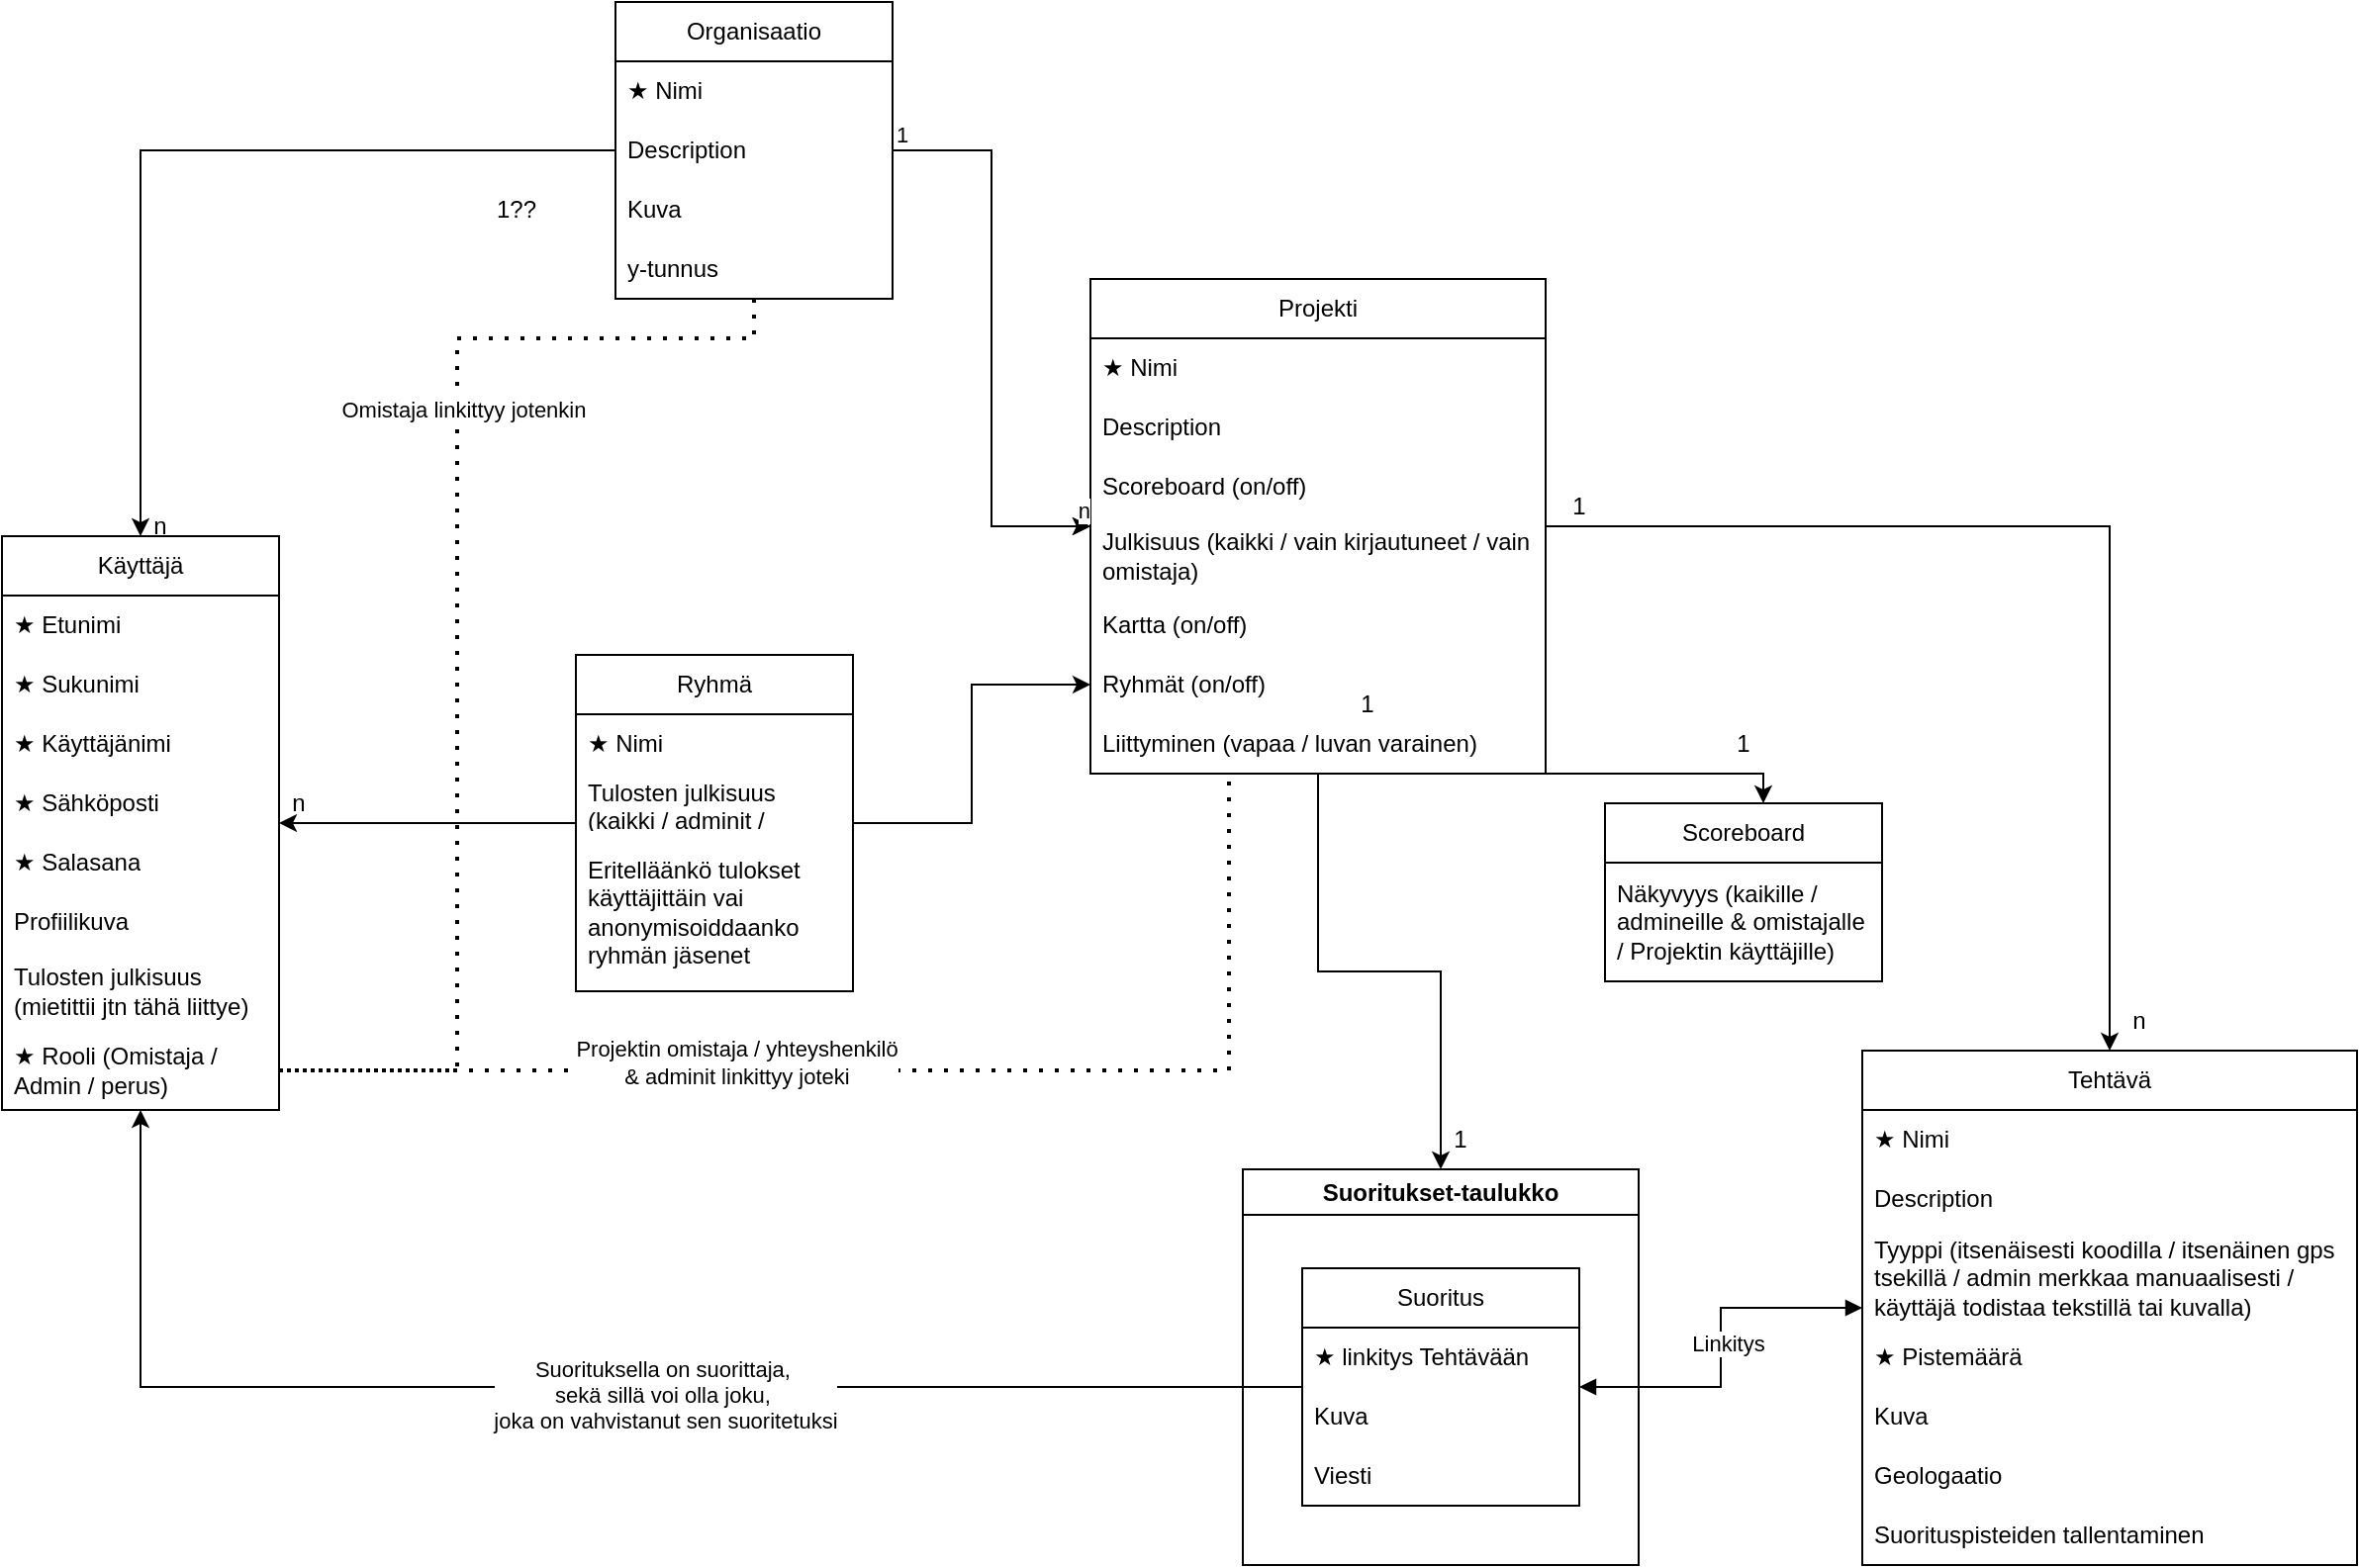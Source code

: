 <mxfile version="22.1.9" type="device">
  <diagram id="C5RBs43oDa-KdzZeNtuy" name="Page-1">
    <mxGraphModel dx="2503" dy="2324" grid="1" gridSize="10" guides="1" tooltips="1" connect="1" arrows="1" fold="1" page="1" pageScale="1" pageWidth="827" pageHeight="1169" math="0" shadow="0">
      <root>
        <mxCell id="WIyWlLk6GJQsqaUBKTNV-0" />
        <mxCell id="WIyWlLk6GJQsqaUBKTNV-1" parent="WIyWlLk6GJQsqaUBKTNV-0" />
        <mxCell id="GEdScMkRlZUIIlMfHg7m-0" value="Käyttäjä" style="swimlane;fontStyle=0;childLayout=stackLayout;horizontal=1;startSize=30;horizontalStack=0;resizeParent=1;resizeParentMax=0;resizeLast=0;collapsible=1;marginBottom=0;whiteSpace=wrap;html=1;" vertex="1" parent="WIyWlLk6GJQsqaUBKTNV-1">
          <mxGeometry x="60" y="240" width="140" height="290" as="geometry" />
        </mxCell>
        <mxCell id="GEdScMkRlZUIIlMfHg7m-26" value="★ Etunimi" style="text;strokeColor=none;fillColor=none;align=left;verticalAlign=middle;spacingLeft=4;spacingRight=4;overflow=hidden;points=[[0,0.5],[1,0.5]];portConstraint=eastwest;rotatable=0;whiteSpace=wrap;html=1;" vertex="1" parent="GEdScMkRlZUIIlMfHg7m-0">
          <mxGeometry y="30" width="140" height="30" as="geometry" />
        </mxCell>
        <mxCell id="GEdScMkRlZUIIlMfHg7m-27" value="★ Sukunimi" style="text;strokeColor=none;fillColor=none;align=left;verticalAlign=middle;spacingLeft=4;spacingRight=4;overflow=hidden;points=[[0,0.5],[1,0.5]];portConstraint=eastwest;rotatable=0;whiteSpace=wrap;html=1;" vertex="1" parent="GEdScMkRlZUIIlMfHg7m-0">
          <mxGeometry y="60" width="140" height="30" as="geometry" />
        </mxCell>
        <mxCell id="GEdScMkRlZUIIlMfHg7m-29" value="★ Käyttäjänimi" style="text;strokeColor=none;fillColor=none;align=left;verticalAlign=middle;spacingLeft=4;spacingRight=4;overflow=hidden;points=[[0,0.5],[1,0.5]];portConstraint=eastwest;rotatable=0;whiteSpace=wrap;html=1;" vertex="1" parent="GEdScMkRlZUIIlMfHg7m-0">
          <mxGeometry y="90" width="140" height="30" as="geometry" />
        </mxCell>
        <mxCell id="GEdScMkRlZUIIlMfHg7m-30" value="★ Sähköposti" style="text;strokeColor=none;fillColor=none;align=left;verticalAlign=middle;spacingLeft=4;spacingRight=4;overflow=hidden;points=[[0,0.5],[1,0.5]];portConstraint=eastwest;rotatable=0;whiteSpace=wrap;html=1;" vertex="1" parent="GEdScMkRlZUIIlMfHg7m-0">
          <mxGeometry y="120" width="140" height="30" as="geometry" />
        </mxCell>
        <mxCell id="GEdScMkRlZUIIlMfHg7m-28" value="★ Salasana" style="text;strokeColor=none;fillColor=none;align=left;verticalAlign=middle;spacingLeft=4;spacingRight=4;overflow=hidden;points=[[0,0.5],[1,0.5]];portConstraint=eastwest;rotatable=0;whiteSpace=wrap;html=1;" vertex="1" parent="GEdScMkRlZUIIlMfHg7m-0">
          <mxGeometry y="150" width="140" height="30" as="geometry" />
        </mxCell>
        <mxCell id="GEdScMkRlZUIIlMfHg7m-31" value="Profiilikuva" style="text;html=1;strokeColor=none;fillColor=none;align=left;verticalAlign=middle;whiteSpace=wrap;rounded=0;spacingLeft=4;spacingRight=4;" vertex="1" parent="GEdScMkRlZUIIlMfHg7m-0">
          <mxGeometry y="180" width="140" height="30" as="geometry" />
        </mxCell>
        <mxCell id="GEdScMkRlZUIIlMfHg7m-32" value="Tulosten julkisuus (mietittii jtn tähä liittye)" style="text;html=1;strokeColor=none;fillColor=none;align=left;verticalAlign=middle;whiteSpace=wrap;rounded=0;spacingLeft=4;spacingRight=4;" vertex="1" parent="GEdScMkRlZUIIlMfHg7m-0">
          <mxGeometry y="210" width="140" height="40" as="geometry" />
        </mxCell>
        <mxCell id="GEdScMkRlZUIIlMfHg7m-1" value="★ Rooli (Omistaja / Admin / perus)" style="text;strokeColor=none;fillColor=none;align=left;verticalAlign=middle;spacingLeft=4;spacingRight=4;overflow=hidden;points=[[0,0.5],[1,0.5]];portConstraint=eastwest;rotatable=0;whiteSpace=wrap;html=1;" vertex="1" parent="GEdScMkRlZUIIlMfHg7m-0">
          <mxGeometry y="250" width="140" height="40" as="geometry" />
        </mxCell>
        <mxCell id="GEdScMkRlZUIIlMfHg7m-74" style="edgeStyle=orthogonalEdgeStyle;rounded=0;orthogonalLoop=1;jettySize=auto;html=1;" edge="1" parent="WIyWlLk6GJQsqaUBKTNV-1" source="GEdScMkRlZUIIlMfHg7m-4" target="GEdScMkRlZUIIlMfHg7m-44">
          <mxGeometry relative="1" as="geometry">
            <Array as="points">
              <mxPoint x="950" y="360" />
            </Array>
          </mxGeometry>
        </mxCell>
        <mxCell id="GEdScMkRlZUIIlMfHg7m-86" style="edgeStyle=orthogonalEdgeStyle;rounded=0;orthogonalLoop=1;jettySize=auto;html=1;" edge="1" parent="WIyWlLk6GJQsqaUBKTNV-1" source="GEdScMkRlZUIIlMfHg7m-4" target="GEdScMkRlZUIIlMfHg7m-16">
          <mxGeometry relative="1" as="geometry" />
        </mxCell>
        <mxCell id="GEdScMkRlZUIIlMfHg7m-107" style="edgeStyle=orthogonalEdgeStyle;rounded=0;orthogonalLoop=1;jettySize=auto;html=1;" edge="1" parent="WIyWlLk6GJQsqaUBKTNV-1" source="GEdScMkRlZUIIlMfHg7m-4" target="GEdScMkRlZUIIlMfHg7m-35">
          <mxGeometry relative="1" as="geometry" />
        </mxCell>
        <mxCell id="GEdScMkRlZUIIlMfHg7m-4" value="Projekti" style="swimlane;fontStyle=0;childLayout=stackLayout;horizontal=1;startSize=30;horizontalStack=0;resizeParent=1;resizeParentMax=0;resizeLast=0;collapsible=1;marginBottom=0;whiteSpace=wrap;html=1;align=center;" vertex="1" parent="WIyWlLk6GJQsqaUBKTNV-1">
          <mxGeometry x="610" y="110" width="230" height="250" as="geometry" />
        </mxCell>
        <mxCell id="GEdScMkRlZUIIlMfHg7m-5" value="★ Nimi" style="text;strokeColor=none;fillColor=none;align=left;verticalAlign=middle;spacingLeft=4;spacingRight=4;overflow=hidden;points=[[0,0.5],[1,0.5]];portConstraint=eastwest;rotatable=0;whiteSpace=wrap;html=1;" vertex="1" parent="GEdScMkRlZUIIlMfHg7m-4">
          <mxGeometry y="30" width="230" height="30" as="geometry" />
        </mxCell>
        <mxCell id="GEdScMkRlZUIIlMfHg7m-58" value="Description" style="text;strokeColor=none;fillColor=none;align=left;verticalAlign=middle;spacingLeft=4;spacingRight=4;overflow=hidden;points=[[0,0.5],[1,0.5]];portConstraint=eastwest;rotatable=0;whiteSpace=wrap;html=1;" vertex="1" parent="GEdScMkRlZUIIlMfHg7m-4">
          <mxGeometry y="60" width="230" height="30" as="geometry" />
        </mxCell>
        <mxCell id="GEdScMkRlZUIIlMfHg7m-6" value="Scoreboard (on/off)" style="text;strokeColor=none;fillColor=none;align=left;verticalAlign=middle;spacingLeft=4;spacingRight=4;overflow=hidden;points=[[0,0.5],[1,0.5]];portConstraint=eastwest;rotatable=0;whiteSpace=wrap;html=1;" vertex="1" parent="GEdScMkRlZUIIlMfHg7m-4">
          <mxGeometry y="90" width="230" height="30" as="geometry" />
        </mxCell>
        <mxCell id="GEdScMkRlZUIIlMfHg7m-7" value="&lt;div&gt;Julkisuus (kaikki / vain kirjautuneet / vain omistaja)&lt;br&gt;&lt;/div&gt;" style="text;strokeColor=none;fillColor=none;align=left;verticalAlign=middle;spacingLeft=4;spacingRight=4;overflow=hidden;points=[[0,0.5],[1,0.5]];portConstraint=eastwest;rotatable=0;whiteSpace=wrap;html=1;" vertex="1" parent="GEdScMkRlZUIIlMfHg7m-4">
          <mxGeometry y="120" width="230" height="40" as="geometry" />
        </mxCell>
        <mxCell id="GEdScMkRlZUIIlMfHg7m-13" value="Kartta (on/off)" style="text;html=1;strokeColor=none;fillColor=none;align=left;verticalAlign=middle;whiteSpace=wrap;rounded=0;spacingLeft=4;spacingRight=4;" vertex="1" parent="GEdScMkRlZUIIlMfHg7m-4">
          <mxGeometry y="160" width="230" height="30" as="geometry" />
        </mxCell>
        <mxCell id="GEdScMkRlZUIIlMfHg7m-14" value="Ryhmät (on/off)" style="text;html=1;strokeColor=none;fillColor=none;align=left;verticalAlign=middle;whiteSpace=wrap;rounded=0;spacingLeft=4;spacingRight=4;" vertex="1" parent="GEdScMkRlZUIIlMfHg7m-4">
          <mxGeometry y="190" width="230" height="30" as="geometry" />
        </mxCell>
        <mxCell id="GEdScMkRlZUIIlMfHg7m-15" value="&lt;div&gt;Liittyminen (vapaa / luvan varainen)&lt;br&gt;&lt;/div&gt;" style="text;html=1;strokeColor=none;fillColor=none;align=left;verticalAlign=middle;whiteSpace=wrap;rounded=0;spacingLeft=4;spacingRight=4;" vertex="1" parent="GEdScMkRlZUIIlMfHg7m-4">
          <mxGeometry y="220" width="230" height="30" as="geometry" />
        </mxCell>
        <mxCell id="GEdScMkRlZUIIlMfHg7m-16" value="Tehtävä" style="swimlane;fontStyle=0;childLayout=stackLayout;horizontal=1;startSize=30;horizontalStack=0;resizeParent=1;resizeParentMax=0;resizeLast=0;collapsible=1;marginBottom=0;whiteSpace=wrap;html=1;" vertex="1" parent="WIyWlLk6GJQsqaUBKTNV-1">
          <mxGeometry x="1000" y="500" width="250" height="260" as="geometry" />
        </mxCell>
        <mxCell id="GEdScMkRlZUIIlMfHg7m-17" value="★ Nimi" style="text;strokeColor=none;fillColor=none;align=left;verticalAlign=middle;spacingLeft=4;spacingRight=4;overflow=hidden;points=[[0,0.5],[1,0.5]];portConstraint=eastwest;rotatable=0;whiteSpace=wrap;html=1;" vertex="1" parent="GEdScMkRlZUIIlMfHg7m-16">
          <mxGeometry y="30" width="250" height="30" as="geometry" />
        </mxCell>
        <mxCell id="GEdScMkRlZUIIlMfHg7m-18" value="Description" style="text;strokeColor=none;fillColor=none;align=left;verticalAlign=middle;spacingLeft=4;spacingRight=4;overflow=hidden;points=[[0,0.5],[1,0.5]];portConstraint=eastwest;rotatable=0;whiteSpace=wrap;html=1;" vertex="1" parent="GEdScMkRlZUIIlMfHg7m-16">
          <mxGeometry y="60" width="250" height="30" as="geometry" />
        </mxCell>
        <mxCell id="GEdScMkRlZUIIlMfHg7m-20" value="Tyyppi (itsenäisesti koodilla / itsenäinen gps tsekillä / admin merkkaa manuaalisesti / käyttäjä todistaa tekstillä tai kuvalla)" style="text;html=1;strokeColor=none;fillColor=none;align=left;verticalAlign=middle;whiteSpace=wrap;rounded=0;spacingLeft=4;spacingRight=4;spacingTop=4;spacingBottom=4;" vertex="1" parent="GEdScMkRlZUIIlMfHg7m-16">
          <mxGeometry y="90" width="250" height="50" as="geometry" />
        </mxCell>
        <mxCell id="GEdScMkRlZUIIlMfHg7m-19" value="★ Pistemäärä" style="text;strokeColor=none;fillColor=none;align=left;verticalAlign=middle;spacingLeft=4;spacingRight=4;overflow=hidden;points=[[0,0.5],[1,0.5]];portConstraint=eastwest;rotatable=0;whiteSpace=wrap;html=1;" vertex="1" parent="GEdScMkRlZUIIlMfHg7m-16">
          <mxGeometry y="140" width="250" height="30" as="geometry" />
        </mxCell>
        <mxCell id="GEdScMkRlZUIIlMfHg7m-21" value="Kuva" style="text;html=1;strokeColor=none;fillColor=none;align=left;verticalAlign=middle;whiteSpace=wrap;rounded=0;spacingLeft=4;spacingRight=4;" vertex="1" parent="GEdScMkRlZUIIlMfHg7m-16">
          <mxGeometry y="170" width="250" height="30" as="geometry" />
        </mxCell>
        <mxCell id="GEdScMkRlZUIIlMfHg7m-22" value="Geologaatio" style="text;html=1;strokeColor=none;fillColor=none;align=left;verticalAlign=middle;whiteSpace=wrap;rounded=0;spacingLeft=4;spacingRight=4;" vertex="1" parent="GEdScMkRlZUIIlMfHg7m-16">
          <mxGeometry y="200" width="250" height="30" as="geometry" />
        </mxCell>
        <mxCell id="GEdScMkRlZUIIlMfHg7m-23" value="Suorituspisteiden tallentaminen" style="text;html=1;strokeColor=none;fillColor=none;align=left;verticalAlign=middle;whiteSpace=wrap;rounded=0;spacingLeft=4;spacingRight=4;" vertex="1" parent="GEdScMkRlZUIIlMfHg7m-16">
          <mxGeometry y="230" width="250" height="30" as="geometry" />
        </mxCell>
        <mxCell id="GEdScMkRlZUIIlMfHg7m-35" value="Suoritukset-taulukko" style="swimlane;whiteSpace=wrap;html=1;" vertex="1" parent="WIyWlLk6GJQsqaUBKTNV-1">
          <mxGeometry x="687" y="560" width="200" height="200" as="geometry" />
        </mxCell>
        <mxCell id="GEdScMkRlZUIIlMfHg7m-37" value="Suoritus" style="swimlane;fontStyle=0;childLayout=stackLayout;horizontal=1;startSize=30;horizontalStack=0;resizeParent=1;resizeParentMax=0;resizeLast=0;collapsible=1;marginBottom=0;whiteSpace=wrap;html=1;" vertex="1" parent="GEdScMkRlZUIIlMfHg7m-35">
          <mxGeometry x="30" y="50" width="140" height="120" as="geometry" />
        </mxCell>
        <mxCell id="GEdScMkRlZUIIlMfHg7m-41" value="★ linkitys Tehtävään" style="text;strokeColor=none;fillColor=none;align=left;verticalAlign=middle;spacingLeft=4;spacingRight=4;overflow=hidden;points=[[0,0.5],[1,0.5]];portConstraint=eastwest;rotatable=0;whiteSpace=wrap;html=1;" vertex="1" parent="GEdScMkRlZUIIlMfHg7m-37">
          <mxGeometry y="30" width="140" height="30" as="geometry" />
        </mxCell>
        <mxCell id="GEdScMkRlZUIIlMfHg7m-42" value="Kuva" style="text;html=1;strokeColor=none;fillColor=none;align=left;verticalAlign=middle;whiteSpace=wrap;rounded=0;spacingLeft=4;spacingRight=4;" vertex="1" parent="GEdScMkRlZUIIlMfHg7m-37">
          <mxGeometry y="60" width="140" height="30" as="geometry" />
        </mxCell>
        <mxCell id="GEdScMkRlZUIIlMfHg7m-43" value="Viesti" style="text;html=1;strokeColor=none;fillColor=none;align=left;verticalAlign=middle;whiteSpace=wrap;rounded=0;spacingLeft=4;spacingRight=4;" vertex="1" parent="GEdScMkRlZUIIlMfHg7m-37">
          <mxGeometry y="90" width="140" height="30" as="geometry" />
        </mxCell>
        <mxCell id="GEdScMkRlZUIIlMfHg7m-44" value="Scoreboard" style="swimlane;fontStyle=0;childLayout=stackLayout;horizontal=1;startSize=30;horizontalStack=0;resizeParent=1;resizeParentMax=0;resizeLast=0;collapsible=1;marginBottom=0;whiteSpace=wrap;html=1;" vertex="1" parent="WIyWlLk6GJQsqaUBKTNV-1">
          <mxGeometry x="870" y="375" width="140" height="90" as="geometry" />
        </mxCell>
        <mxCell id="GEdScMkRlZUIIlMfHg7m-45" value="Näkyvyys (kaikille / admineille &amp;amp; omistajalle / Projektin käyttäjille)" style="text;strokeColor=none;fillColor=none;align=left;verticalAlign=middle;spacingLeft=4;spacingRight=4;overflow=hidden;points=[[0,0.5],[1,0.5]];portConstraint=eastwest;rotatable=0;whiteSpace=wrap;html=1;" vertex="1" parent="GEdScMkRlZUIIlMfHg7m-44">
          <mxGeometry y="30" width="140" height="60" as="geometry" />
        </mxCell>
        <mxCell id="GEdScMkRlZUIIlMfHg7m-75" style="edgeStyle=orthogonalEdgeStyle;rounded=0;orthogonalLoop=1;jettySize=auto;html=1;" edge="1" parent="WIyWlLk6GJQsqaUBKTNV-1" source="GEdScMkRlZUIIlMfHg7m-48" target="GEdScMkRlZUIIlMfHg7m-14">
          <mxGeometry relative="1" as="geometry">
            <mxPoint x="710" y="340" as="targetPoint" />
          </mxGeometry>
        </mxCell>
        <mxCell id="GEdScMkRlZUIIlMfHg7m-48" value="Ryhmä" style="swimlane;fontStyle=0;childLayout=stackLayout;horizontal=1;startSize=30;horizontalStack=0;resizeParent=1;resizeParentMax=0;resizeLast=0;collapsible=1;marginBottom=0;whiteSpace=wrap;html=1;" vertex="1" parent="WIyWlLk6GJQsqaUBKTNV-1">
          <mxGeometry x="350" y="300" width="140" height="170" as="geometry" />
        </mxCell>
        <mxCell id="GEdScMkRlZUIIlMfHg7m-52" value="★ Nimi" style="text;strokeColor=none;fillColor=none;align=left;verticalAlign=middle;spacingLeft=4;spacingRight=4;overflow=hidden;points=[[0,0.5],[1,0.5]];portConstraint=eastwest;rotatable=0;whiteSpace=wrap;html=1;" vertex="1" parent="GEdScMkRlZUIIlMfHg7m-48">
          <mxGeometry y="30" width="140" height="30" as="geometry" />
        </mxCell>
        <mxCell id="GEdScMkRlZUIIlMfHg7m-49" value="Tulosten julkisuus (kaikki / adminit / projektin käyttäjät)" style="text;strokeColor=none;fillColor=none;align=left;verticalAlign=middle;spacingLeft=4;spacingRight=4;overflow=hidden;points=[[0,0.5],[1,0.5]];portConstraint=eastwest;rotatable=0;whiteSpace=wrap;html=1;" vertex="1" parent="GEdScMkRlZUIIlMfHg7m-48">
          <mxGeometry y="60" width="140" height="30" as="geometry" />
        </mxCell>
        <mxCell id="GEdScMkRlZUIIlMfHg7m-50" value="Eritelläänkö tulokset käyttäjittäin vai anonymisoiddaanko ryhmän jäsenet" style="text;strokeColor=none;fillColor=none;align=left;verticalAlign=middle;spacingLeft=4;spacingRight=4;overflow=hidden;points=[[0,0.5],[1,0.5]];portConstraint=eastwest;rotatable=0;whiteSpace=wrap;html=1;" vertex="1" parent="GEdScMkRlZUIIlMfHg7m-48">
          <mxGeometry y="90" width="140" height="80" as="geometry" />
        </mxCell>
        <mxCell id="GEdScMkRlZUIIlMfHg7m-79" style="edgeStyle=orthogonalEdgeStyle;rounded=0;orthogonalLoop=1;jettySize=auto;html=1;" edge="1" parent="WIyWlLk6GJQsqaUBKTNV-1" source="GEdScMkRlZUIIlMfHg7m-53" target="GEdScMkRlZUIIlMfHg7m-4">
          <mxGeometry relative="1" as="geometry" />
        </mxCell>
        <mxCell id="GEdScMkRlZUIIlMfHg7m-95" style="edgeStyle=orthogonalEdgeStyle;rounded=0;orthogonalLoop=1;jettySize=auto;html=1;" edge="1" parent="WIyWlLk6GJQsqaUBKTNV-1" source="GEdScMkRlZUIIlMfHg7m-53" target="GEdScMkRlZUIIlMfHg7m-0">
          <mxGeometry relative="1" as="geometry" />
        </mxCell>
        <mxCell id="GEdScMkRlZUIIlMfHg7m-53" value="Organisaatio" style="swimlane;fontStyle=0;childLayout=stackLayout;horizontal=1;startSize=30;horizontalStack=0;resizeParent=1;resizeParentMax=0;resizeLast=0;collapsible=1;marginBottom=0;whiteSpace=wrap;html=1;" vertex="1" parent="WIyWlLk6GJQsqaUBKTNV-1">
          <mxGeometry x="370" y="-30" width="140" height="150" as="geometry" />
        </mxCell>
        <mxCell id="GEdScMkRlZUIIlMfHg7m-57" value="★ Nimi" style="text;strokeColor=none;fillColor=none;align=left;verticalAlign=middle;spacingLeft=4;spacingRight=4;overflow=hidden;points=[[0,0.5],[1,0.5]];portConstraint=eastwest;rotatable=0;whiteSpace=wrap;html=1;" vertex="1" parent="GEdScMkRlZUIIlMfHg7m-53">
          <mxGeometry y="30" width="140" height="30" as="geometry" />
        </mxCell>
        <mxCell id="GEdScMkRlZUIIlMfHg7m-59" value="Description" style="text;strokeColor=none;fillColor=none;align=left;verticalAlign=middle;spacingLeft=4;spacingRight=4;overflow=hidden;points=[[0,0.5],[1,0.5]];portConstraint=eastwest;rotatable=0;whiteSpace=wrap;html=1;" vertex="1" parent="GEdScMkRlZUIIlMfHg7m-53">
          <mxGeometry y="60" width="140" height="30" as="geometry" />
        </mxCell>
        <mxCell id="GEdScMkRlZUIIlMfHg7m-60" value="Kuva" style="text;html=1;strokeColor=none;fillColor=none;align=left;verticalAlign=middle;whiteSpace=wrap;rounded=0;spacingLeft=4;spacingRight=4;" vertex="1" parent="GEdScMkRlZUIIlMfHg7m-53">
          <mxGeometry y="90" width="140" height="30" as="geometry" />
        </mxCell>
        <mxCell id="GEdScMkRlZUIIlMfHg7m-55" value="y-tunnus" style="text;strokeColor=none;fillColor=none;align=left;verticalAlign=middle;spacingLeft=4;spacingRight=4;overflow=hidden;points=[[0,0.5],[1,0.5]];portConstraint=eastwest;rotatable=0;whiteSpace=wrap;html=1;" vertex="1" parent="GEdScMkRlZUIIlMfHg7m-53">
          <mxGeometry y="120" width="140" height="30" as="geometry" />
        </mxCell>
        <mxCell id="GEdScMkRlZUIIlMfHg7m-77" value="" style="endArrow=none;dashed=1;html=1;dashPattern=1 3;strokeWidth=2;rounded=0;edgeStyle=orthogonalEdgeStyle;" edge="1" parent="WIyWlLk6GJQsqaUBKTNV-1" source="GEdScMkRlZUIIlMfHg7m-53" target="GEdScMkRlZUIIlMfHg7m-1">
          <mxGeometry width="50" height="50" relative="1" as="geometry">
            <mxPoint x="350" y="180" as="sourcePoint" />
            <mxPoint y="410" as="targetPoint" />
            <Array as="points">
              <mxPoint x="290" y="140" />
              <mxPoint x="290" y="510" />
            </Array>
          </mxGeometry>
        </mxCell>
        <mxCell id="GEdScMkRlZUIIlMfHg7m-102" value="Omistaja linkittyy jotenkin" style="edgeLabel;html=1;align=center;verticalAlign=middle;resizable=0;points=[];" vertex="1" connectable="0" parent="GEdScMkRlZUIIlMfHg7m-77">
          <mxGeometry x="-0.346" y="3" relative="1" as="geometry">
            <mxPoint as="offset" />
          </mxGeometry>
        </mxCell>
        <mxCell id="GEdScMkRlZUIIlMfHg7m-78" style="edgeStyle=orthogonalEdgeStyle;rounded=0;orthogonalLoop=1;jettySize=auto;html=1;" edge="1" parent="WIyWlLk6GJQsqaUBKTNV-1" source="GEdScMkRlZUIIlMfHg7m-48" target="GEdScMkRlZUIIlMfHg7m-0">
          <mxGeometry relative="1" as="geometry" />
        </mxCell>
        <mxCell id="GEdScMkRlZUIIlMfHg7m-82" value="" style="endArrow=block;startArrow=block;endFill=1;startFill=1;html=1;rounded=0;edgeStyle=orthogonalEdgeStyle;" edge="1" parent="WIyWlLk6GJQsqaUBKTNV-1" source="GEdScMkRlZUIIlMfHg7m-16" target="GEdScMkRlZUIIlMfHg7m-37">
          <mxGeometry width="160" relative="1" as="geometry">
            <mxPoint x="850" y="730" as="sourcePoint" />
            <mxPoint x="1010" y="730" as="targetPoint" />
          </mxGeometry>
        </mxCell>
        <mxCell id="GEdScMkRlZUIIlMfHg7m-101" value="Linkitys" style="edgeLabel;html=1;align=center;verticalAlign=middle;resizable=0;points=[];" vertex="1" connectable="0" parent="GEdScMkRlZUIIlMfHg7m-82">
          <mxGeometry x="-0.029" y="3" relative="1" as="geometry">
            <mxPoint as="offset" />
          </mxGeometry>
        </mxCell>
        <mxCell id="GEdScMkRlZUIIlMfHg7m-84" style="edgeStyle=orthogonalEdgeStyle;rounded=0;orthogonalLoop=1;jettySize=auto;html=1;" edge="1" parent="WIyWlLk6GJQsqaUBKTNV-1" source="GEdScMkRlZUIIlMfHg7m-37" target="GEdScMkRlZUIIlMfHg7m-0">
          <mxGeometry relative="1" as="geometry" />
        </mxCell>
        <mxCell id="GEdScMkRlZUIIlMfHg7m-113" value="&lt;div&gt;Suorituksella on suorittaja,&amp;nbsp;&lt;/div&gt;&lt;div&gt;sekä sillä voi olla joku,&amp;nbsp;&lt;/div&gt;&lt;div&gt;joka on vahvistanut sen suoritetuksi&lt;/div&gt;" style="edgeLabel;html=1;align=center;verticalAlign=middle;resizable=0;points=[];" vertex="1" connectable="0" parent="GEdScMkRlZUIIlMfHg7m-84">
          <mxGeometry x="-0.114" y="4" relative="1" as="geometry">
            <mxPoint as="offset" />
          </mxGeometry>
        </mxCell>
        <mxCell id="GEdScMkRlZUIIlMfHg7m-91" value="" style="endArrow=classic;html=1;rounded=0;edgeStyle=orthogonalEdgeStyle;" edge="1" parent="WIyWlLk6GJQsqaUBKTNV-1" source="GEdScMkRlZUIIlMfHg7m-53" target="GEdScMkRlZUIIlMfHg7m-4">
          <mxGeometry relative="1" as="geometry">
            <mxPoint x="520" y="60" as="sourcePoint" />
            <mxPoint x="680" y="60" as="targetPoint" />
          </mxGeometry>
        </mxCell>
        <mxCell id="GEdScMkRlZUIIlMfHg7m-92" value="1" style="edgeLabel;resizable=0;html=1;align=left;verticalAlign=bottom;" connectable="0" vertex="1" parent="GEdScMkRlZUIIlMfHg7m-91">
          <mxGeometry x="-1" relative="1" as="geometry" />
        </mxCell>
        <mxCell id="GEdScMkRlZUIIlMfHg7m-93" value="n" style="edgeLabel;resizable=0;html=1;align=right;verticalAlign=bottom;" connectable="0" vertex="1" parent="GEdScMkRlZUIIlMfHg7m-91">
          <mxGeometry x="1" relative="1" as="geometry" />
        </mxCell>
        <mxCell id="GEdScMkRlZUIIlMfHg7m-96" value="n" style="text;html=1;strokeColor=none;fillColor=none;align=center;verticalAlign=middle;whiteSpace=wrap;rounded=0;" vertex="1" parent="WIyWlLk6GJQsqaUBKTNV-1">
          <mxGeometry x="110" y="220" width="60" height="30" as="geometry" />
        </mxCell>
        <mxCell id="GEdScMkRlZUIIlMfHg7m-98" value="1??" style="text;html=1;strokeColor=none;fillColor=none;align=center;verticalAlign=middle;whiteSpace=wrap;rounded=0;" vertex="1" parent="WIyWlLk6GJQsqaUBKTNV-1">
          <mxGeometry x="290" y="60" width="60" height="30" as="geometry" />
        </mxCell>
        <mxCell id="GEdScMkRlZUIIlMfHg7m-100" value="n" style="text;html=1;strokeColor=none;fillColor=none;align=center;verticalAlign=middle;whiteSpace=wrap;rounded=0;" vertex="1" parent="WIyWlLk6GJQsqaUBKTNV-1">
          <mxGeometry x="1110" y="470" width="60" height="30" as="geometry" />
        </mxCell>
        <mxCell id="GEdScMkRlZUIIlMfHg7m-103" value="n" style="text;html=1;strokeColor=none;fillColor=none;align=center;verticalAlign=middle;whiteSpace=wrap;rounded=0;" vertex="1" parent="WIyWlLk6GJQsqaUBKTNV-1">
          <mxGeometry x="180" y="360" width="60" height="30" as="geometry" />
        </mxCell>
        <mxCell id="GEdScMkRlZUIIlMfHg7m-104" value="1" style="text;html=1;strokeColor=none;fillColor=none;align=center;verticalAlign=middle;whiteSpace=wrap;rounded=0;" vertex="1" parent="WIyWlLk6GJQsqaUBKTNV-1">
          <mxGeometry x="720" y="310" width="60" height="30" as="geometry" />
        </mxCell>
        <mxCell id="GEdScMkRlZUIIlMfHg7m-108" value="1" style="text;html=1;strokeColor=none;fillColor=none;align=center;verticalAlign=middle;whiteSpace=wrap;rounded=0;" vertex="1" parent="WIyWlLk6GJQsqaUBKTNV-1">
          <mxGeometry x="767" y="530" width="60" height="30" as="geometry" />
        </mxCell>
        <mxCell id="GEdScMkRlZUIIlMfHg7m-111" value="1" style="text;html=1;strokeColor=none;fillColor=none;align=center;verticalAlign=middle;whiteSpace=wrap;rounded=0;" vertex="1" parent="WIyWlLk6GJQsqaUBKTNV-1">
          <mxGeometry x="827" y="210" width="60" height="30" as="geometry" />
        </mxCell>
        <mxCell id="GEdScMkRlZUIIlMfHg7m-114" value="1" style="text;html=1;strokeColor=none;fillColor=none;align=center;verticalAlign=middle;whiteSpace=wrap;rounded=0;" vertex="1" parent="WIyWlLk6GJQsqaUBKTNV-1">
          <mxGeometry x="910" y="330" width="60" height="30" as="geometry" />
        </mxCell>
        <mxCell id="GEdScMkRlZUIIlMfHg7m-119" value="" style="endArrow=none;dashed=1;html=1;dashPattern=1 3;strokeWidth=2;rounded=0;edgeStyle=orthogonalEdgeStyle;" edge="1" parent="WIyWlLk6GJQsqaUBKTNV-1" source="GEdScMkRlZUIIlMfHg7m-1" target="GEdScMkRlZUIIlMfHg7m-4">
          <mxGeometry width="50" height="50" relative="1" as="geometry">
            <mxPoint x="640" y="410" as="sourcePoint" />
            <mxPoint x="690" y="360" as="targetPoint" />
            <Array as="points">
              <mxPoint x="680" y="510" />
            </Array>
          </mxGeometry>
        </mxCell>
        <mxCell id="GEdScMkRlZUIIlMfHg7m-120" value="&lt;div&gt;Projektin omistaja / yhteyshenkilö&lt;/div&gt;&lt;div&gt;&amp;amp; adminit linkittyy joteki&lt;br&gt;&lt;/div&gt;" style="edgeLabel;html=1;align=center;verticalAlign=middle;resizable=0;points=[];" vertex="1" connectable="0" parent="GEdScMkRlZUIIlMfHg7m-119">
          <mxGeometry x="-0.269" y="4" relative="1" as="geometry">
            <mxPoint as="offset" />
          </mxGeometry>
        </mxCell>
      </root>
    </mxGraphModel>
  </diagram>
</mxfile>
